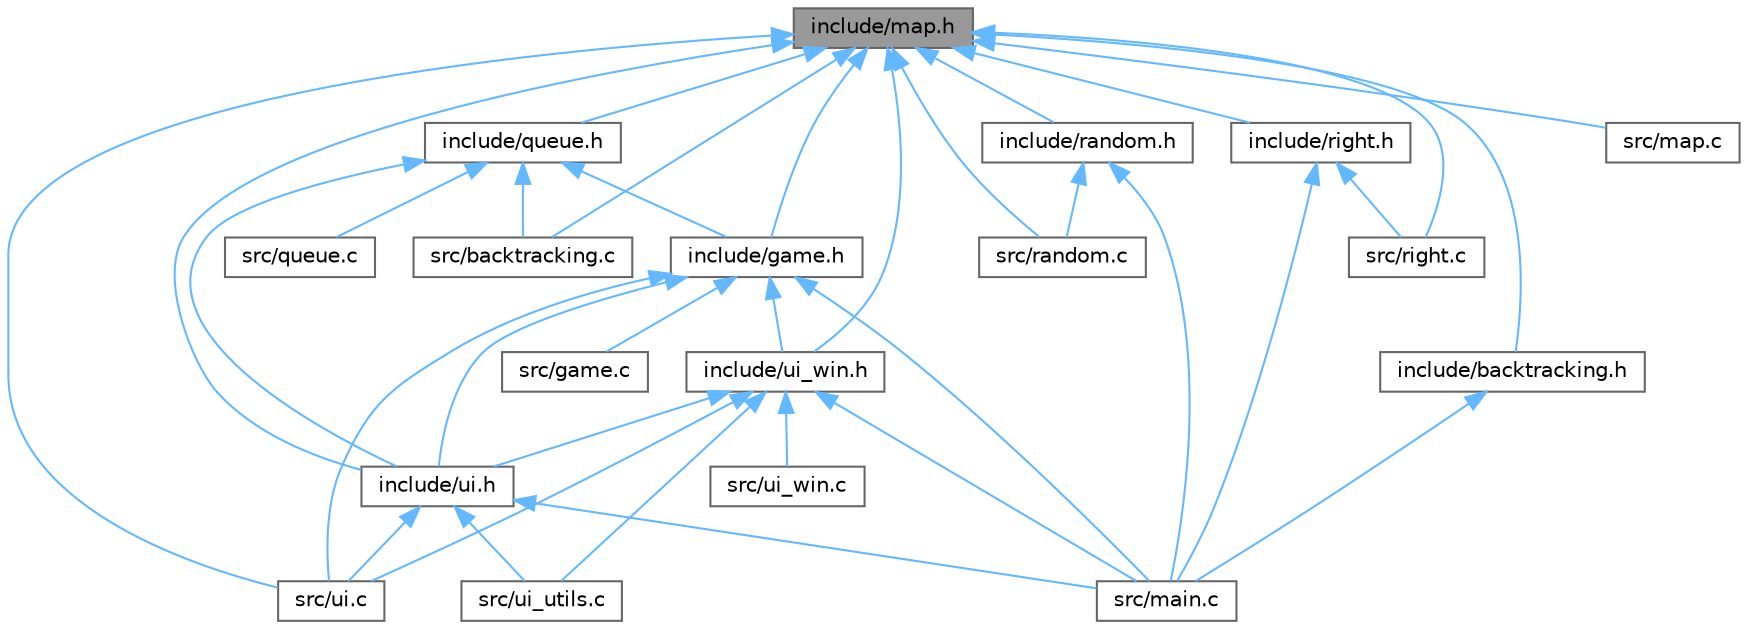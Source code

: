 digraph "include/map.h"
{
 // LATEX_PDF_SIZE
  bgcolor="transparent";
  edge [fontname=Helvetica,fontsize=10,labelfontname=Helvetica,labelfontsize=10];
  node [fontname=Helvetica,fontsize=10,shape=box,height=0.2,width=0.4];
  Node1 [label="include/map.h",height=0.2,width=0.4,color="gray40", fillcolor="grey60", style="filled", fontcolor="black",tooltip="File containing all most of the functions used with the map."];
  Node1 -> Node2 [dir="back",color="steelblue1",style="solid"];
  Node2 [label="include/backtracking.h",height=0.2,width=0.4,color="grey40", fillcolor="white", style="filled",URL="$backtracking_8h.html",tooltip=" "];
  Node2 -> Node3 [dir="back",color="steelblue1",style="solid"];
  Node3 [label="src/main.c",height=0.2,width=0.4,color="grey40", fillcolor="white", style="filled",URL="$main_8c.html",tooltip=" "];
  Node1 -> Node4 [dir="back",color="steelblue1",style="solid"];
  Node4 [label="include/game.h",height=0.2,width=0.4,color="grey40", fillcolor="white", style="filled",URL="$game_8h.html",tooltip=" "];
  Node4 -> Node5 [dir="back",color="steelblue1",style="solid"];
  Node5 [label="include/ui.h",height=0.2,width=0.4,color="grey40", fillcolor="white", style="filled",URL="$ui_8h.html",tooltip=" "];
  Node5 -> Node3 [dir="back",color="steelblue1",style="solid"];
  Node5 -> Node6 [dir="back",color="steelblue1",style="solid"];
  Node6 [label="src/ui.c",height=0.2,width=0.4,color="grey40", fillcolor="white", style="filled",URL="$ui_8c.html",tooltip="this file contains the function for the menù."];
  Node5 -> Node7 [dir="back",color="steelblue1",style="solid"];
  Node7 [label="src/ui_utils.c",height=0.2,width=0.4,color="grey40", fillcolor="white", style="filled",URL="$ui__utils_8c.html",tooltip="contains the function for manage the error."];
  Node4 -> Node8 [dir="back",color="steelblue1",style="solid"];
  Node8 [label="include/ui_win.h",height=0.2,width=0.4,color="grey40", fillcolor="white", style="filled",URL="$ui__win_8h.html",tooltip=" "];
  Node8 -> Node5 [dir="back",color="steelblue1",style="solid"];
  Node8 -> Node3 [dir="back",color="steelblue1",style="solid"];
  Node8 -> Node6 [dir="back",color="steelblue1",style="solid"];
  Node8 -> Node7 [dir="back",color="steelblue1",style="solid"];
  Node8 -> Node9 [dir="back",color="steelblue1",style="solid"];
  Node9 [label="src/ui_win.c",height=0.2,width=0.4,color="grey40", fillcolor="white", style="filled",URL="$ui__win_8c.html",tooltip="contain function for manage the window"];
  Node4 -> Node10 [dir="back",color="steelblue1",style="solid"];
  Node10 [label="src/game.c",height=0.2,width=0.4,color="grey40", fillcolor="white", style="filled",URL="$game_8c.html",tooltip="File that countains the function relating to the player information."];
  Node4 -> Node3 [dir="back",color="steelblue1",style="solid"];
  Node4 -> Node6 [dir="back",color="steelblue1",style="solid"];
  Node1 -> Node11 [dir="back",color="steelblue1",style="solid"];
  Node11 [label="include/queue.h",height=0.2,width=0.4,color="grey40", fillcolor="white", style="filled",URL="$queue_8h.html",tooltip="contain functions that control the queue"];
  Node11 -> Node4 [dir="back",color="steelblue1",style="solid"];
  Node11 -> Node5 [dir="back",color="steelblue1",style="solid"];
  Node11 -> Node12 [dir="back",color="steelblue1",style="solid"];
  Node12 [label="src/backtracking.c",height=0.2,width=0.4,color="grey40", fillcolor="white", style="filled",URL="$backtracking_8c.html",tooltip="this file contains functions to generate optimized moves"];
  Node11 -> Node13 [dir="back",color="steelblue1",style="solid"];
  Node13 [label="src/queue.c",height=0.2,width=0.4,color="grey40", fillcolor="white", style="filled",URL="$queue_8c.html",tooltip="contain function that control the tail."];
  Node1 -> Node14 [dir="back",color="steelblue1",style="solid"];
  Node14 [label="include/random.h",height=0.2,width=0.4,color="grey40", fillcolor="white", style="filled",URL="$random_8h.html",tooltip=" "];
  Node14 -> Node3 [dir="back",color="steelblue1",style="solid"];
  Node14 -> Node15 [dir="back",color="steelblue1",style="solid"];
  Node15 [label="src/random.c",height=0.2,width=0.4,color="grey40", fillcolor="white", style="filled",URL="$random_8c.html",tooltip="function that generate random moves"];
  Node1 -> Node16 [dir="back",color="steelblue1",style="solid"];
  Node16 [label="include/right.h",height=0.2,width=0.4,color="grey40", fillcolor="white", style="filled",URL="$right_8h.html",tooltip=" "];
  Node16 -> Node3 [dir="back",color="steelblue1",style="solid"];
  Node16 -> Node17 [dir="back",color="steelblue1",style="solid"];
  Node17 [label="src/right.c",height=0.2,width=0.4,color="grey40", fillcolor="white", style="filled",URL="$right_8c.html",tooltip="contains function to generate a moveset with the wall always on the right."];
  Node1 -> Node5 [dir="back",color="steelblue1",style="solid"];
  Node1 -> Node8 [dir="back",color="steelblue1",style="solid"];
  Node1 -> Node12 [dir="back",color="steelblue1",style="solid"];
  Node1 -> Node18 [dir="back",color="steelblue1",style="solid"];
  Node18 [label="src/map.c",height=0.2,width=0.4,color="grey40", fillcolor="white", style="filled",URL="$map_8c.html",tooltip="File that contains the funcion to define map elements and get the possible location."];
  Node1 -> Node15 [dir="back",color="steelblue1",style="solid"];
  Node1 -> Node17 [dir="back",color="steelblue1",style="solid"];
  Node1 -> Node6 [dir="back",color="steelblue1",style="solid"];
}
